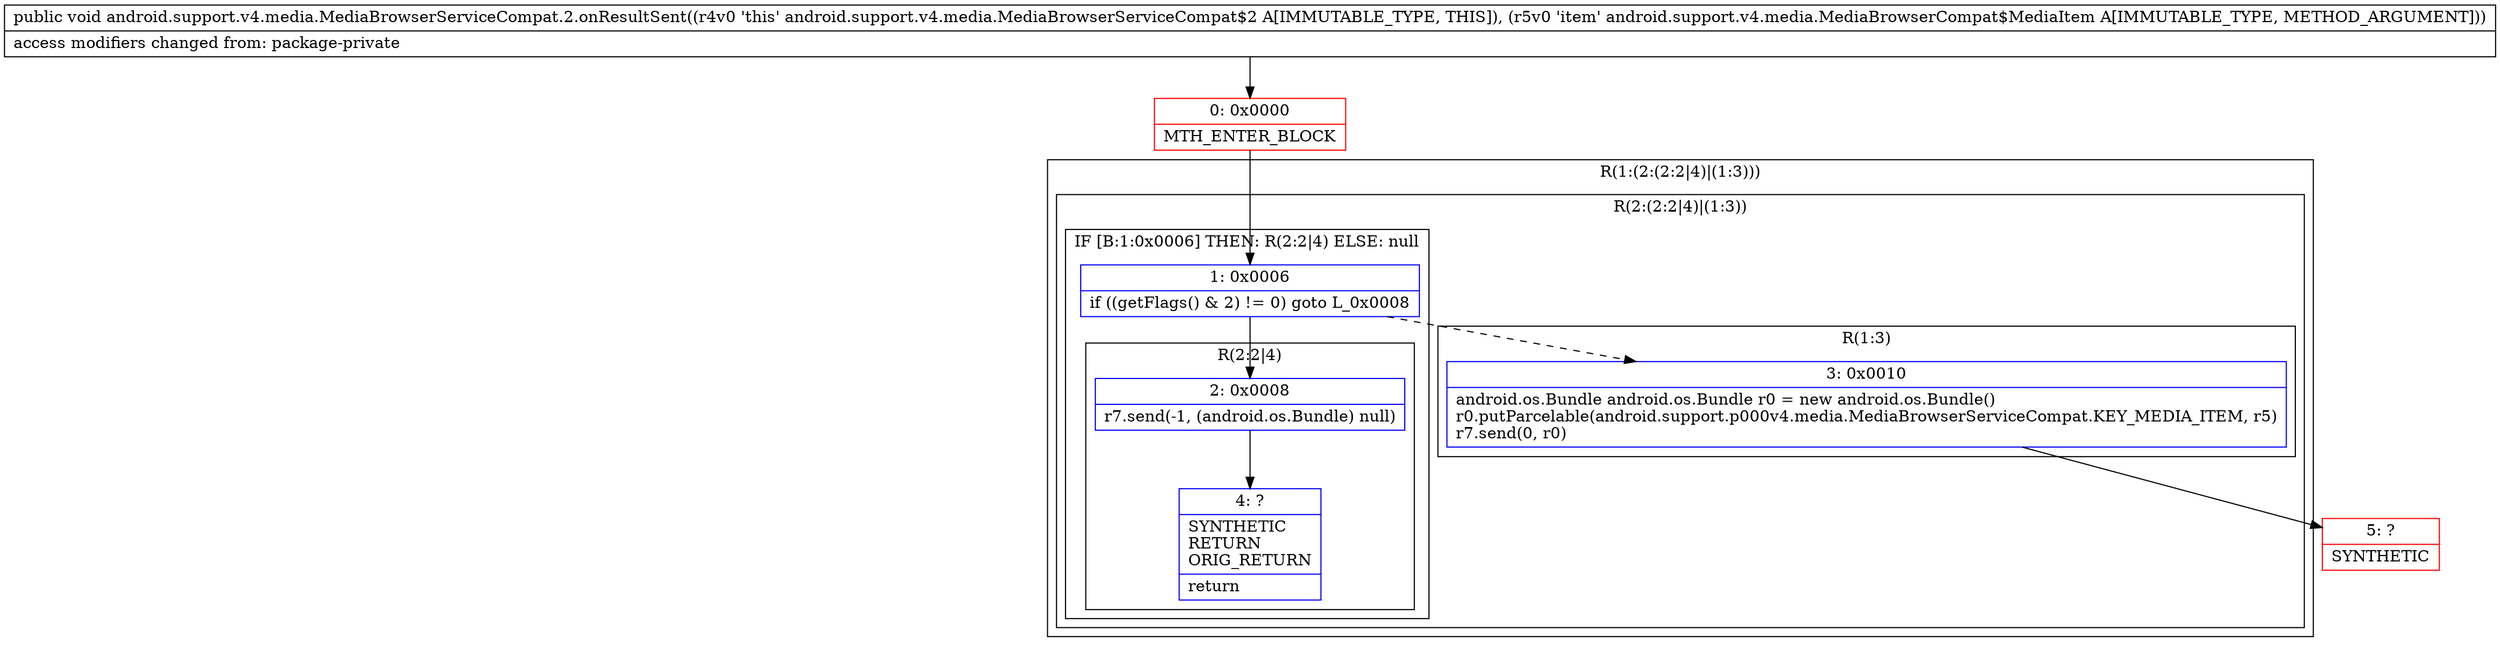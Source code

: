digraph "CFG forandroid.support.v4.media.MediaBrowserServiceCompat.2.onResultSent(Landroid\/support\/v4\/media\/MediaBrowserCompat$MediaItem;)V" {
subgraph cluster_Region_1327218362 {
label = "R(1:(2:(2:2|4)|(1:3)))";
node [shape=record,color=blue];
subgraph cluster_Region_2098829332 {
label = "R(2:(2:2|4)|(1:3))";
node [shape=record,color=blue];
subgraph cluster_IfRegion_255843697 {
label = "IF [B:1:0x0006] THEN: R(2:2|4) ELSE: null";
node [shape=record,color=blue];
Node_1 [shape=record,label="{1\:\ 0x0006|if ((getFlags() & 2) != 0) goto L_0x0008\l}"];
subgraph cluster_Region_498980718 {
label = "R(2:2|4)";
node [shape=record,color=blue];
Node_2 [shape=record,label="{2\:\ 0x0008|r7.send(\-1, (android.os.Bundle) null)\l}"];
Node_4 [shape=record,label="{4\:\ ?|SYNTHETIC\lRETURN\lORIG_RETURN\l|return\l}"];
}
}
subgraph cluster_Region_613566636 {
label = "R(1:3)";
node [shape=record,color=blue];
Node_3 [shape=record,label="{3\:\ 0x0010|android.os.Bundle android.os.Bundle r0 = new android.os.Bundle()\lr0.putParcelable(android.support.p000v4.media.MediaBrowserServiceCompat.KEY_MEDIA_ITEM, r5)\lr7.send(0, r0)\l}"];
}
}
}
Node_0 [shape=record,color=red,label="{0\:\ 0x0000|MTH_ENTER_BLOCK\l}"];
Node_5 [shape=record,color=red,label="{5\:\ ?|SYNTHETIC\l}"];
MethodNode[shape=record,label="{public void android.support.v4.media.MediaBrowserServiceCompat.2.onResultSent((r4v0 'this' android.support.v4.media.MediaBrowserServiceCompat$2 A[IMMUTABLE_TYPE, THIS]), (r5v0 'item' android.support.v4.media.MediaBrowserCompat$MediaItem A[IMMUTABLE_TYPE, METHOD_ARGUMENT]))  | access modifiers changed from: package\-private\l}"];
MethodNode -> Node_0;
Node_1 -> Node_2;
Node_1 -> Node_3[style=dashed];
Node_2 -> Node_4;
Node_3 -> Node_5;
Node_0 -> Node_1;
}

